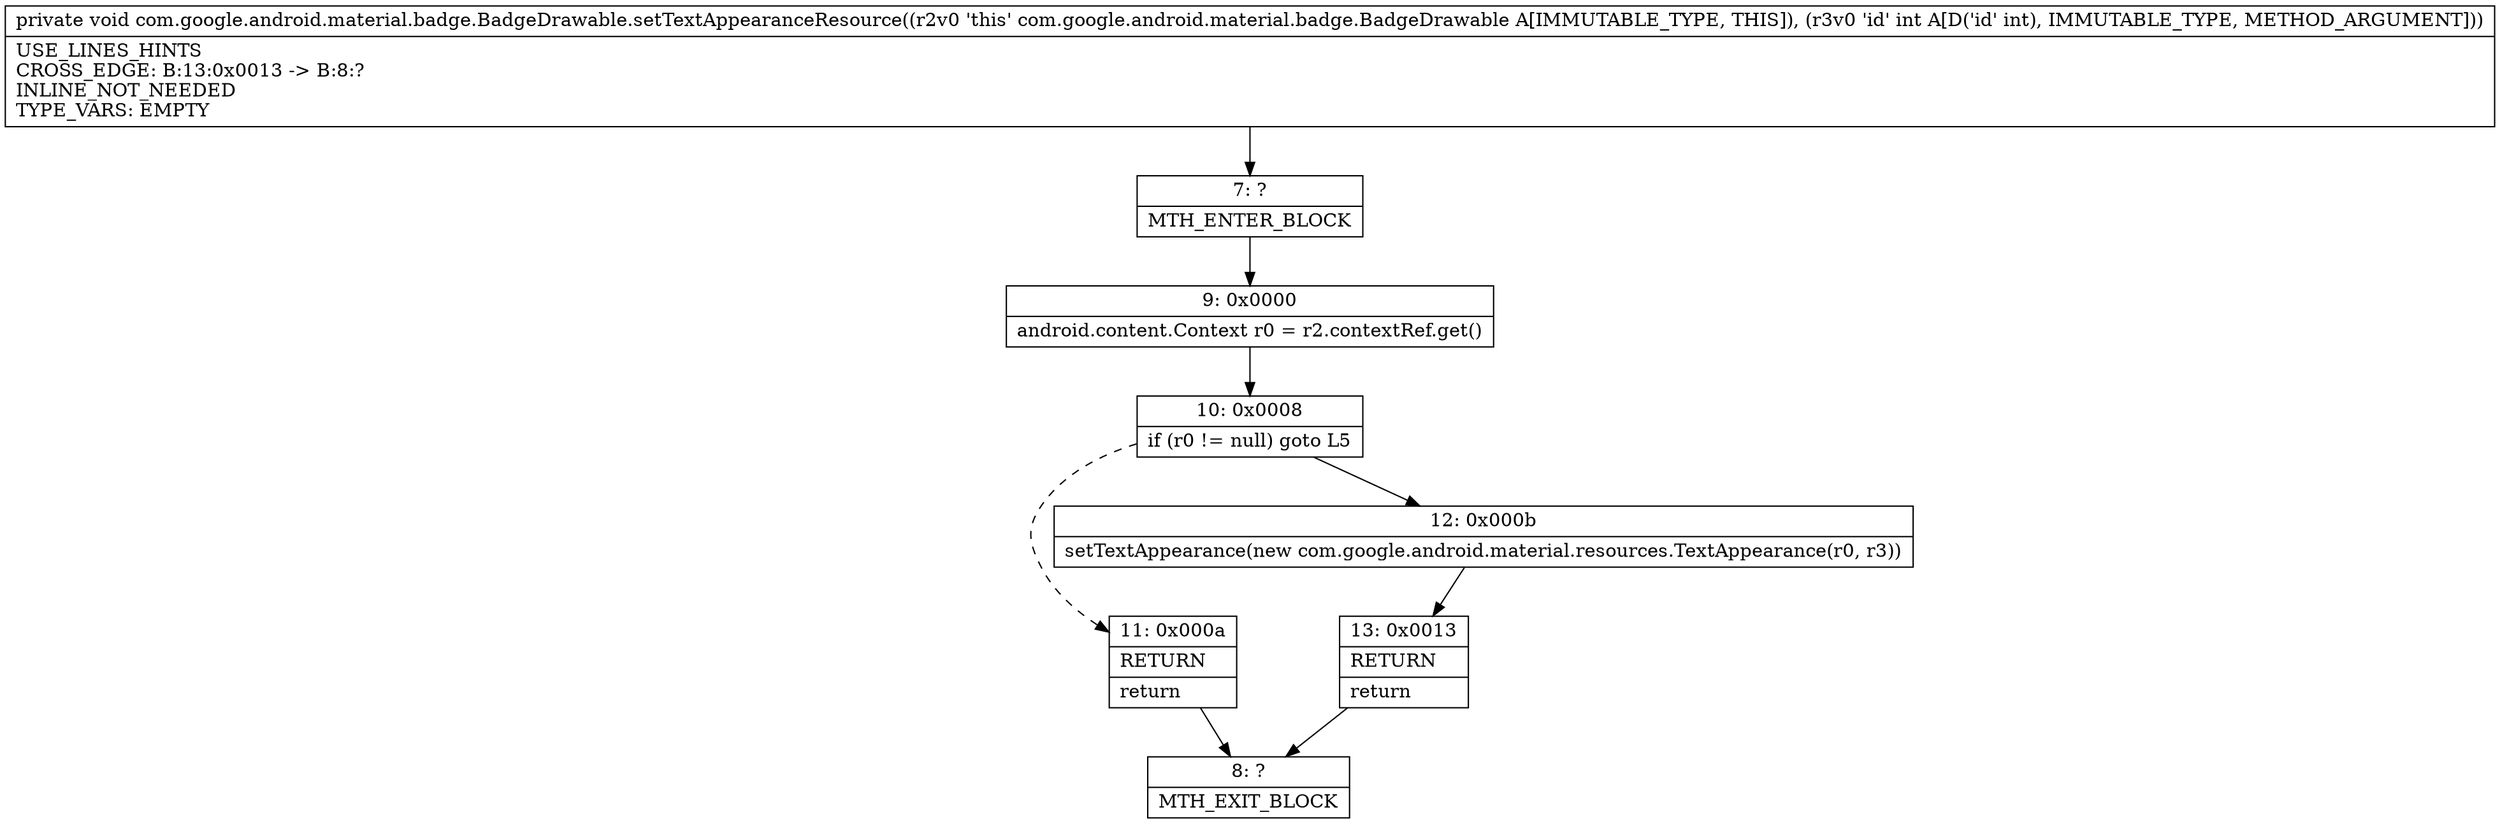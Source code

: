 digraph "CFG forcom.google.android.material.badge.BadgeDrawable.setTextAppearanceResource(I)V" {
Node_7 [shape=record,label="{7\:\ ?|MTH_ENTER_BLOCK\l}"];
Node_9 [shape=record,label="{9\:\ 0x0000|android.content.Context r0 = r2.contextRef.get()\l}"];
Node_10 [shape=record,label="{10\:\ 0x0008|if (r0 != null) goto L5\l}"];
Node_11 [shape=record,label="{11\:\ 0x000a|RETURN\l|return\l}"];
Node_8 [shape=record,label="{8\:\ ?|MTH_EXIT_BLOCK\l}"];
Node_12 [shape=record,label="{12\:\ 0x000b|setTextAppearance(new com.google.android.material.resources.TextAppearance(r0, r3))\l}"];
Node_13 [shape=record,label="{13\:\ 0x0013|RETURN\l|return\l}"];
MethodNode[shape=record,label="{private void com.google.android.material.badge.BadgeDrawable.setTextAppearanceResource((r2v0 'this' com.google.android.material.badge.BadgeDrawable A[IMMUTABLE_TYPE, THIS]), (r3v0 'id' int A[D('id' int), IMMUTABLE_TYPE, METHOD_ARGUMENT]))  | USE_LINES_HINTS\lCROSS_EDGE: B:13:0x0013 \-\> B:8:?\lINLINE_NOT_NEEDED\lTYPE_VARS: EMPTY\l}"];
MethodNode -> Node_7;Node_7 -> Node_9;
Node_9 -> Node_10;
Node_10 -> Node_11[style=dashed];
Node_10 -> Node_12;
Node_11 -> Node_8;
Node_12 -> Node_13;
Node_13 -> Node_8;
}

